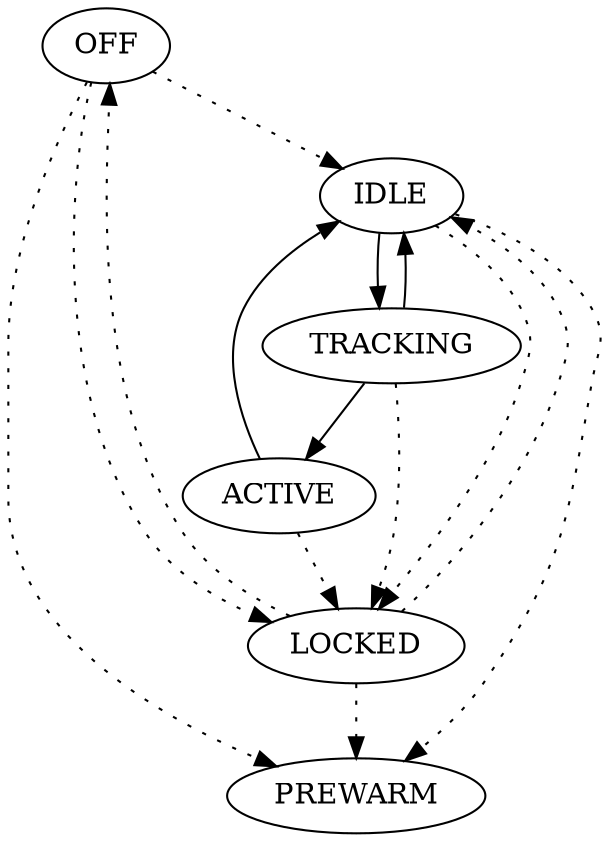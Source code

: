 digraph {
  OFF
  IDLE
  TRACKING
  ACTIVE
  LOCKED

  OFF -> IDLE [style=dotted]

  IDLE -> TRACKING
  TRACKING -> IDLE
  TRACKING -> ACTIVE
  ACTIVE -> IDLE

  OFF -> LOCKED [style=dotted]
  IDLE -> LOCKED [style=dotted]
  TRACKING -> LOCKED [style=dotted]
  ACTIVE -> LOCKED [style=dotted]

  LOCKED -> OFF [style=dotted]
  LOCKED -> PREWARM [style=dotted]
  LOCKED -> IDLE [style=dotted]

  OFF -> PREWARM [style=dotted]
  IDLE -> PREWARM [style=dotted]
}
